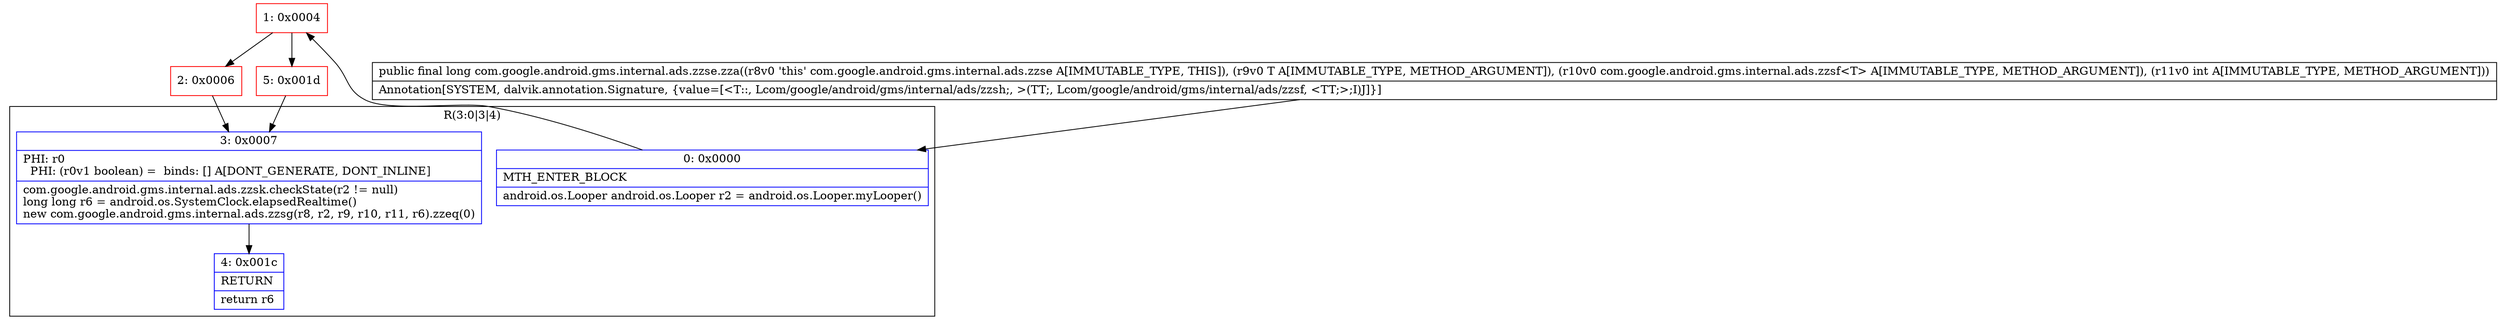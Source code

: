 digraph "CFG forcom.google.android.gms.internal.ads.zzse.zza(Lcom\/google\/android\/gms\/internal\/ads\/zzsh;Lcom\/google\/android\/gms\/internal\/ads\/zzsf;I)J" {
subgraph cluster_Region_2079520279 {
label = "R(3:0|3|4)";
node [shape=record,color=blue];
Node_0 [shape=record,label="{0\:\ 0x0000|MTH_ENTER_BLOCK\l|android.os.Looper android.os.Looper r2 = android.os.Looper.myLooper()\l}"];
Node_3 [shape=record,label="{3\:\ 0x0007|PHI: r0 \l  PHI: (r0v1 boolean) =  binds: [] A[DONT_GENERATE, DONT_INLINE]\l|com.google.android.gms.internal.ads.zzsk.checkState(r2 != null)\llong long r6 = android.os.SystemClock.elapsedRealtime()\lnew com.google.android.gms.internal.ads.zzsg(r8, r2, r9, r10, r11, r6).zzeq(0)\l}"];
Node_4 [shape=record,label="{4\:\ 0x001c|RETURN\l|return r6\l}"];
}
Node_1 [shape=record,color=red,label="{1\:\ 0x0004}"];
Node_2 [shape=record,color=red,label="{2\:\ 0x0006}"];
Node_5 [shape=record,color=red,label="{5\:\ 0x001d}"];
MethodNode[shape=record,label="{public final long com.google.android.gms.internal.ads.zzse.zza((r8v0 'this' com.google.android.gms.internal.ads.zzse A[IMMUTABLE_TYPE, THIS]), (r9v0 T A[IMMUTABLE_TYPE, METHOD_ARGUMENT]), (r10v0 com.google.android.gms.internal.ads.zzsf\<T\> A[IMMUTABLE_TYPE, METHOD_ARGUMENT]), (r11v0 int A[IMMUTABLE_TYPE, METHOD_ARGUMENT]))  | Annotation[SYSTEM, dalvik.annotation.Signature, \{value=[\<T::, Lcom\/google\/android\/gms\/internal\/ads\/zzsh;, \>(TT;, Lcom\/google\/android\/gms\/internal\/ads\/zzsf, \<TT;\>;I)J]\}]\l}"];
MethodNode -> Node_0;
Node_0 -> Node_1;
Node_3 -> Node_4;
Node_1 -> Node_2;
Node_1 -> Node_5;
Node_2 -> Node_3;
Node_5 -> Node_3;
}

